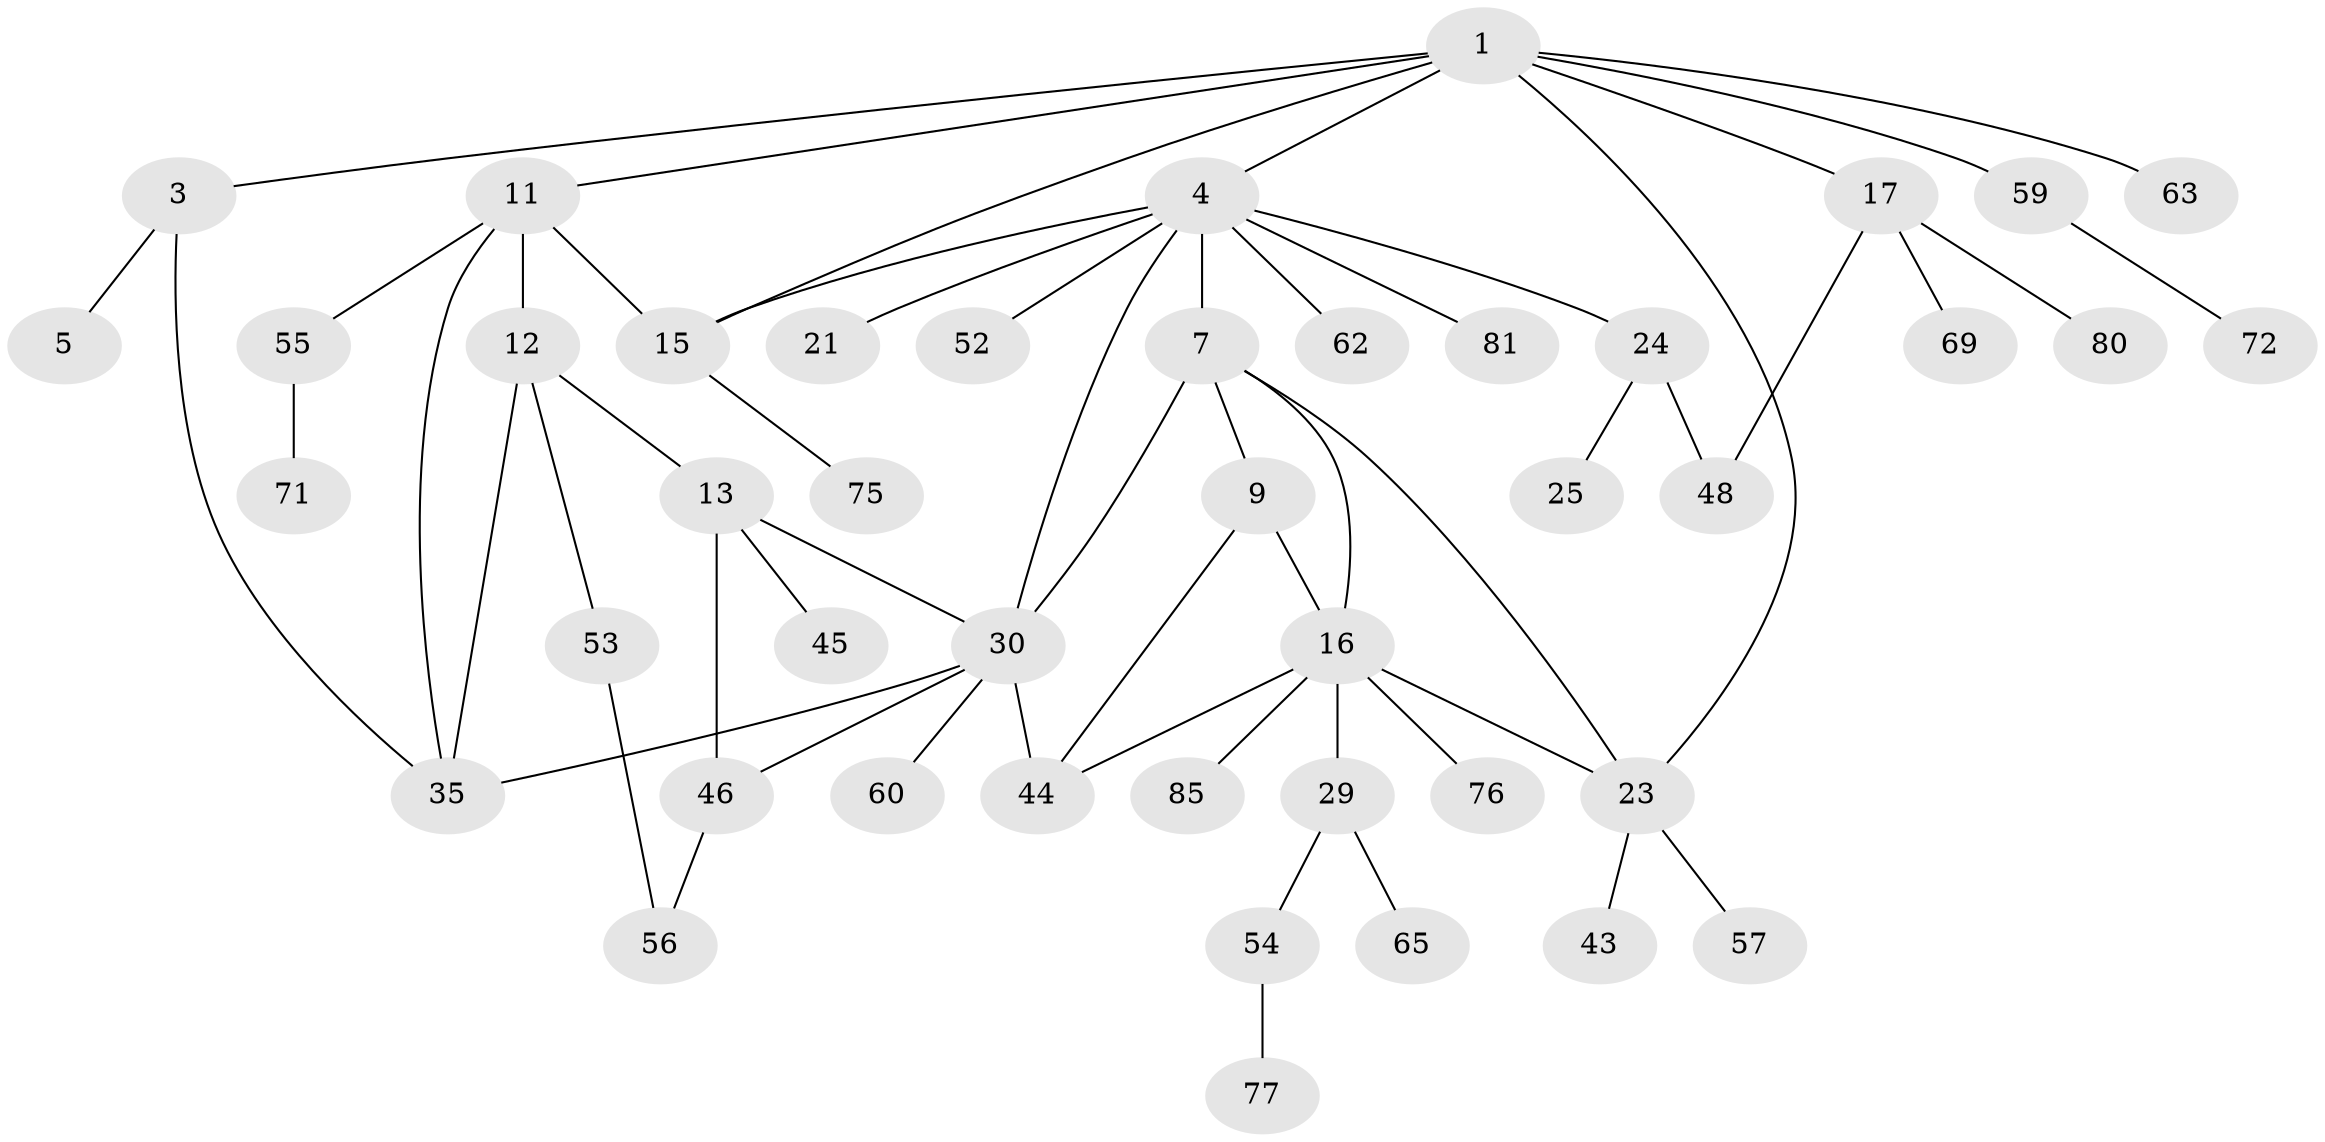 // original degree distribution, {3: 0.1348314606741573, 7: 0.033707865168539325, 1: 0.4157303370786517, 2: 0.20224719101123595, 4: 0.1797752808988764, 8: 0.011235955056179775, 5: 0.02247191011235955}
// Generated by graph-tools (version 1.1) at 2025/13/03/09/25 04:13:34]
// undirected, 44 vertices, 58 edges
graph export_dot {
graph [start="1"]
  node [color=gray90,style=filled];
  1 [super="+2+88"];
  3 [super="+18"];
  4 [super="+10+6"];
  5;
  7 [super="+8+50+33+27"];
  9 [super="+89"];
  11 [super="+66+14"];
  12 [super="+26"];
  13 [super="+22"];
  15 [super="+64+41+32"];
  16;
  17;
  21;
  23 [super="+73+34"];
  24 [super="+28"];
  25;
  29;
  30 [super="+39+31"];
  35 [super="+40"];
  43;
  44 [super="+51+47+70"];
  45;
  46 [super="+49"];
  48 [super="+79"];
  52;
  53;
  54;
  55;
  56 [super="+68"];
  57;
  59 [super="+84"];
  60;
  62;
  63;
  65;
  69;
  71;
  72;
  75;
  76;
  77;
  80;
  81;
  85;
  1 -- 17;
  1 -- 3;
  1 -- 4;
  1 -- 11;
  1 -- 23;
  1 -- 59;
  1 -- 63;
  1 -- 15;
  3 -- 5;
  3 -- 35;
  4 -- 7 [weight=2];
  4 -- 62;
  4 -- 15;
  4 -- 30 [weight=2];
  4 -- 81;
  4 -- 52;
  4 -- 21;
  4 -- 24;
  7 -- 9;
  7 -- 16;
  7 -- 30;
  7 -- 23;
  9 -- 16;
  9 -- 44;
  11 -- 12;
  11 -- 15;
  11 -- 55;
  11 -- 35;
  12 -- 13;
  12 -- 53;
  12 -- 35;
  13 -- 30;
  13 -- 45;
  13 -- 46;
  15 -- 75;
  16 -- 29;
  16 -- 76;
  16 -- 85;
  16 -- 23 [weight=2];
  16 -- 44;
  17 -- 69;
  17 -- 80;
  17 -- 48;
  23 -- 43;
  23 -- 57;
  24 -- 25;
  24 -- 48;
  29 -- 54;
  29 -- 65;
  30 -- 46;
  30 -- 60;
  30 -- 44;
  30 -- 35;
  46 -- 56;
  53 -- 56;
  54 -- 77;
  55 -- 71;
  59 -- 72;
}
